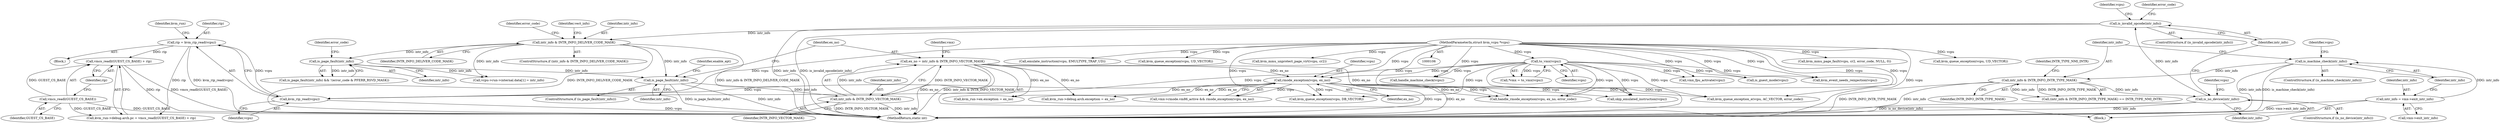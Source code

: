 digraph "0_linux_54a20552e1eae07aa240fa370a0293e006b5faed_0@API" {
"1000420" [label="(Call,vmcs_readl(GUEST_CS_BASE) + rip)"];
"1000421" [label="(Call,vmcs_readl(GUEST_CS_BASE))"];
"1000408" [label="(Call,rip = kvm_rip_read(vcpu))"];
"1000410" [label="(Call,kvm_rip_read(vcpu))"];
"1000310" [label="(Call,rmode_exception(vcpu, ex_no))"];
"1000112" [label="(Call,to_vmx(vcpu))"];
"1000107" [label="(MethodParameterIn,struct kvm_vcpu *vcpu)"];
"1000298" [label="(Call,ex_no = intr_info & INTR_INFO_VECTOR_MASK)"];
"1000300" [label="(Call,intr_info & INTR_INFO_VECTOR_MASK)"];
"1000273" [label="(Call,is_page_fault(intr_info))"];
"1000205" [label="(Call,is_page_fault(intr_info))"];
"1000191" [label="(Call,intr_info & INTR_INFO_DELIVER_CODE_MASK)"];
"1000161" [label="(Call,is_invalid_opcode(intr_info))"];
"1000153" [label="(Call,is_no_device(intr_info))"];
"1000146" [label="(Call,intr_info & INTR_INFO_INTR_TYPE_MASK)"];
"1000139" [label="(Call,is_machine_check(intr_info))"];
"1000133" [label="(Call,intr_info = vmx->exit_intr_info)"];
"1000292" [label="(Call,kvm_mmu_page_fault(vcpu, cr2, error_code, NULL, 0))"];
"1000182" [label="(Call,kvm_queue_exception(vcpu, UD_VECTOR))"];
"1000166" [label="(Identifier,vcpu)"];
"1000139" [label="(Call,is_machine_check(intr_info))"];
"1000188" [label="(Identifier,error_code)"];
"1000175" [label="(Call,emulate_instruction(vcpu, EMULTYPE_TRAP_UD))"];
"1000307" [label="(Identifier,vmx)"];
"1000134" [label="(Identifier,intr_info)"];
"1000311" [label="(Identifier,vcpu)"];
"1000314" [label="(Call,handle_rmode_exception(vcpu, ex_no, error_code))"];
"1000411" [label="(Identifier,vcpu)"];
"1000191" [label="(Call,intr_info & INTR_INFO_DELIVER_CODE_MASK)"];
"1000273" [label="(Call,is_page_fault(intr_info))"];
"1000422" [label="(Identifier,GUEST_CS_BASE)"];
"1000424" [label="(Call,kvm_run->debug.arch.exception = ex_no)"];
"1000143" [label="(Identifier,vcpu)"];
"1000416" [label="(Identifier,kvm_run)"];
"1000301" [label="(Identifier,intr_info)"];
"1000205" [label="(Call,is_page_fault(intr_info))"];
"1000206" [label="(Identifier,intr_info)"];
"1000277" [label="(Identifier,enable_ept)"];
"1000204" [label="(Call,is_page_fault(intr_info) && !(error_code & PFERR_RSVD_MASK))"];
"1000248" [label="(Call,vcpu->run->internal.data[1] = intr_info)"];
"1000157" [label="(Identifier,vcpu)"];
"1000140" [label="(Identifier,intr_info)"];
"1000165" [label="(Call,is_guest_mode(vcpu))"];
"1000110" [label="(Call,*vmx = to_vmx(vcpu))"];
"1000286" [label="(Call,kvm_event_needs_reinjection(vcpu))"];
"1000113" [label="(Identifier,vcpu)"];
"1000135" [label="(Call,vmx->exit_intr_info)"];
"1000190" [label="(ControlStructure,if (intr_info & INTR_INFO_DELIVER_CODE_MASK))"];
"1000161" [label="(Call,is_invalid_opcode(intr_info))"];
"1000142" [label="(Call,handle_machine_check(vcpu))"];
"1000156" [label="(Call,vmx_fpu_activate(vcpu))"];
"1000457" [label="(MethodReturn,static int)"];
"1000148" [label="(Identifier,INTR_INFO_INTR_TYPE_MASK)"];
"1000108" [label="(Block,)"];
"1000160" [label="(ControlStructure,if (is_invalid_opcode(intr_info)))"];
"1000147" [label="(Identifier,intr_info)"];
"1000298" [label="(Call,ex_no = intr_info & INTR_INFO_VECTOR_MASK)"];
"1000312" [label="(Identifier,ex_no)"];
"1000138" [label="(ControlStructure,if (is_machine_check(intr_info)))"];
"1000320" [label="(Block,)"];
"1000409" [label="(Identifier,rip)"];
"1000299" [label="(Identifier,ex_no)"];
"1000146" [label="(Call,intr_info & INTR_INFO_INTR_TYPE_MASK)"];
"1000300" [label="(Call,intr_info & INTR_INFO_VECTOR_MASK)"];
"1000410" [label="(Call,kvm_rip_read(vcpu))"];
"1000153" [label="(Call,is_no_device(intr_info))"];
"1000133" [label="(Call,intr_info = vmx->exit_intr_info)"];
"1000107" [label="(MethodParameterIn,struct kvm_vcpu *vcpu)"];
"1000162" [label="(Identifier,intr_info)"];
"1000421" [label="(Call,vmcs_readl(GUEST_CS_BASE))"];
"1000112" [label="(Call,to_vmx(vcpu))"];
"1000304" [label="(Call,vmx->rmode.vm86_active && rmode_exception(vcpu, ex_no))"];
"1000168" [label="(Call,kvm_queue_exception(vcpu, UD_VECTOR))"];
"1000322" [label="(Call,kvm_queue_exception_e(vcpu, AC_VECTOR, error_code))"];
"1000423" [label="(Identifier,rip)"];
"1000149" [label="(Identifier,INTR_TYPE_NMI_INTR)"];
"1000195" [label="(Identifier,error_code)"];
"1000272" [label="(ControlStructure,if (is_page_fault(intr_info)))"];
"1000201" [label="(Identifier,vect_info)"];
"1000154" [label="(Identifier,intr_info)"];
"1000408" [label="(Call,rip = kvm_rip_read(vcpu))"];
"1000288" [label="(Call,kvm_mmu_unprotect_page_virt(vcpu, cr2))"];
"1000274" [label="(Identifier,intr_info)"];
"1000420" [label="(Call,vmcs_readl(GUEST_CS_BASE) + rip)"];
"1000412" [label="(Call,kvm_run->debug.arch.pc = vmcs_readl(GUEST_CS_BASE) + rip)"];
"1000440" [label="(Call,kvm_run->ex.exception = ex_no)"];
"1000192" [label="(Identifier,intr_info)"];
"1000152" [label="(ControlStructure,if (is_no_device(intr_info)))"];
"1000209" [label="(Identifier,error_code)"];
"1000145" [label="(Call,(intr_info & INTR_INFO_INTR_TYPE_MASK) == INTR_TYPE_NMI_INTR)"];
"1000193" [label="(Identifier,INTR_INFO_DELIVER_CODE_MASK)"];
"1000310" [label="(Call,rmode_exception(vcpu, ex_no))"];
"1000302" [label="(Identifier,INTR_INFO_VECTOR_MASK)"];
"1000366" [label="(Call,kvm_queue_exception(vcpu, DB_VECTOR))"];
"1000364" [label="(Call,skip_emulated_instruction(vcpu))"];
"1000420" -> "1000412"  [label="AST: "];
"1000420" -> "1000423"  [label="CFG: "];
"1000421" -> "1000420"  [label="AST: "];
"1000423" -> "1000420"  [label="AST: "];
"1000412" -> "1000420"  [label="CFG: "];
"1000420" -> "1000457"  [label="DDG: rip"];
"1000420" -> "1000457"  [label="DDG: vmcs_readl(GUEST_CS_BASE)"];
"1000421" -> "1000420"  [label="DDG: GUEST_CS_BASE"];
"1000408" -> "1000420"  [label="DDG: rip"];
"1000421" -> "1000422"  [label="CFG: "];
"1000422" -> "1000421"  [label="AST: "];
"1000423" -> "1000421"  [label="CFG: "];
"1000421" -> "1000457"  [label="DDG: GUEST_CS_BASE"];
"1000421" -> "1000412"  [label="DDG: GUEST_CS_BASE"];
"1000408" -> "1000320"  [label="AST: "];
"1000408" -> "1000410"  [label="CFG: "];
"1000409" -> "1000408"  [label="AST: "];
"1000410" -> "1000408"  [label="AST: "];
"1000416" -> "1000408"  [label="CFG: "];
"1000408" -> "1000457"  [label="DDG: kvm_rip_read(vcpu)"];
"1000410" -> "1000408"  [label="DDG: vcpu"];
"1000408" -> "1000412"  [label="DDG: rip"];
"1000410" -> "1000411"  [label="CFG: "];
"1000411" -> "1000410"  [label="AST: "];
"1000410" -> "1000457"  [label="DDG: vcpu"];
"1000310" -> "1000410"  [label="DDG: vcpu"];
"1000112" -> "1000410"  [label="DDG: vcpu"];
"1000107" -> "1000410"  [label="DDG: vcpu"];
"1000310" -> "1000304"  [label="AST: "];
"1000310" -> "1000312"  [label="CFG: "];
"1000311" -> "1000310"  [label="AST: "];
"1000312" -> "1000310"  [label="AST: "];
"1000304" -> "1000310"  [label="CFG: "];
"1000310" -> "1000457"  [label="DDG: ex_no"];
"1000310" -> "1000457"  [label="DDG: vcpu"];
"1000310" -> "1000304"  [label="DDG: vcpu"];
"1000310" -> "1000304"  [label="DDG: ex_no"];
"1000112" -> "1000310"  [label="DDG: vcpu"];
"1000107" -> "1000310"  [label="DDG: vcpu"];
"1000298" -> "1000310"  [label="DDG: ex_no"];
"1000310" -> "1000314"  [label="DDG: vcpu"];
"1000310" -> "1000314"  [label="DDG: ex_no"];
"1000310" -> "1000322"  [label="DDG: vcpu"];
"1000310" -> "1000364"  [label="DDG: vcpu"];
"1000310" -> "1000366"  [label="DDG: vcpu"];
"1000310" -> "1000424"  [label="DDG: ex_no"];
"1000310" -> "1000440"  [label="DDG: ex_no"];
"1000112" -> "1000110"  [label="AST: "];
"1000112" -> "1000113"  [label="CFG: "];
"1000113" -> "1000112"  [label="AST: "];
"1000110" -> "1000112"  [label="CFG: "];
"1000112" -> "1000457"  [label="DDG: vcpu"];
"1000112" -> "1000110"  [label="DDG: vcpu"];
"1000107" -> "1000112"  [label="DDG: vcpu"];
"1000112" -> "1000142"  [label="DDG: vcpu"];
"1000112" -> "1000156"  [label="DDG: vcpu"];
"1000112" -> "1000165"  [label="DDG: vcpu"];
"1000112" -> "1000286"  [label="DDG: vcpu"];
"1000112" -> "1000314"  [label="DDG: vcpu"];
"1000112" -> "1000322"  [label="DDG: vcpu"];
"1000112" -> "1000364"  [label="DDG: vcpu"];
"1000112" -> "1000366"  [label="DDG: vcpu"];
"1000107" -> "1000106"  [label="AST: "];
"1000107" -> "1000457"  [label="DDG: vcpu"];
"1000107" -> "1000142"  [label="DDG: vcpu"];
"1000107" -> "1000156"  [label="DDG: vcpu"];
"1000107" -> "1000165"  [label="DDG: vcpu"];
"1000107" -> "1000168"  [label="DDG: vcpu"];
"1000107" -> "1000175"  [label="DDG: vcpu"];
"1000107" -> "1000182"  [label="DDG: vcpu"];
"1000107" -> "1000286"  [label="DDG: vcpu"];
"1000107" -> "1000288"  [label="DDG: vcpu"];
"1000107" -> "1000292"  [label="DDG: vcpu"];
"1000107" -> "1000314"  [label="DDG: vcpu"];
"1000107" -> "1000322"  [label="DDG: vcpu"];
"1000107" -> "1000364"  [label="DDG: vcpu"];
"1000107" -> "1000366"  [label="DDG: vcpu"];
"1000298" -> "1000108"  [label="AST: "];
"1000298" -> "1000300"  [label="CFG: "];
"1000299" -> "1000298"  [label="AST: "];
"1000300" -> "1000298"  [label="AST: "];
"1000307" -> "1000298"  [label="CFG: "];
"1000298" -> "1000457"  [label="DDG: ex_no"];
"1000298" -> "1000457"  [label="DDG: intr_info & INTR_INFO_VECTOR_MASK"];
"1000300" -> "1000298"  [label="DDG: intr_info"];
"1000300" -> "1000298"  [label="DDG: INTR_INFO_VECTOR_MASK"];
"1000298" -> "1000314"  [label="DDG: ex_no"];
"1000298" -> "1000424"  [label="DDG: ex_no"];
"1000298" -> "1000440"  [label="DDG: ex_no"];
"1000300" -> "1000302"  [label="CFG: "];
"1000301" -> "1000300"  [label="AST: "];
"1000302" -> "1000300"  [label="AST: "];
"1000300" -> "1000457"  [label="DDG: intr_info"];
"1000300" -> "1000457"  [label="DDG: INTR_INFO_VECTOR_MASK"];
"1000273" -> "1000300"  [label="DDG: intr_info"];
"1000273" -> "1000272"  [label="AST: "];
"1000273" -> "1000274"  [label="CFG: "];
"1000274" -> "1000273"  [label="AST: "];
"1000277" -> "1000273"  [label="CFG: "];
"1000299" -> "1000273"  [label="CFG: "];
"1000273" -> "1000457"  [label="DDG: intr_info"];
"1000273" -> "1000457"  [label="DDG: is_page_fault(intr_info)"];
"1000205" -> "1000273"  [label="DDG: intr_info"];
"1000191" -> "1000273"  [label="DDG: intr_info"];
"1000205" -> "1000204"  [label="AST: "];
"1000205" -> "1000206"  [label="CFG: "];
"1000206" -> "1000205"  [label="AST: "];
"1000209" -> "1000205"  [label="CFG: "];
"1000204" -> "1000205"  [label="CFG: "];
"1000205" -> "1000204"  [label="DDG: intr_info"];
"1000191" -> "1000205"  [label="DDG: intr_info"];
"1000205" -> "1000248"  [label="DDG: intr_info"];
"1000191" -> "1000190"  [label="AST: "];
"1000191" -> "1000193"  [label="CFG: "];
"1000192" -> "1000191"  [label="AST: "];
"1000193" -> "1000191"  [label="AST: "];
"1000195" -> "1000191"  [label="CFG: "];
"1000201" -> "1000191"  [label="CFG: "];
"1000191" -> "1000457"  [label="DDG: intr_info & INTR_INFO_DELIVER_CODE_MASK"];
"1000191" -> "1000457"  [label="DDG: INTR_INFO_DELIVER_CODE_MASK"];
"1000161" -> "1000191"  [label="DDG: intr_info"];
"1000191" -> "1000248"  [label="DDG: intr_info"];
"1000161" -> "1000160"  [label="AST: "];
"1000161" -> "1000162"  [label="CFG: "];
"1000162" -> "1000161"  [label="AST: "];
"1000166" -> "1000161"  [label="CFG: "];
"1000188" -> "1000161"  [label="CFG: "];
"1000161" -> "1000457"  [label="DDG: intr_info"];
"1000161" -> "1000457"  [label="DDG: is_invalid_opcode(intr_info)"];
"1000153" -> "1000161"  [label="DDG: intr_info"];
"1000153" -> "1000152"  [label="AST: "];
"1000153" -> "1000154"  [label="CFG: "];
"1000154" -> "1000153"  [label="AST: "];
"1000157" -> "1000153"  [label="CFG: "];
"1000162" -> "1000153"  [label="CFG: "];
"1000153" -> "1000457"  [label="DDG: is_no_device(intr_info)"];
"1000153" -> "1000457"  [label="DDG: intr_info"];
"1000146" -> "1000153"  [label="DDG: intr_info"];
"1000146" -> "1000145"  [label="AST: "];
"1000146" -> "1000148"  [label="CFG: "];
"1000147" -> "1000146"  [label="AST: "];
"1000148" -> "1000146"  [label="AST: "];
"1000149" -> "1000146"  [label="CFG: "];
"1000146" -> "1000457"  [label="DDG: INTR_INFO_INTR_TYPE_MASK"];
"1000146" -> "1000457"  [label="DDG: intr_info"];
"1000146" -> "1000145"  [label="DDG: intr_info"];
"1000146" -> "1000145"  [label="DDG: INTR_INFO_INTR_TYPE_MASK"];
"1000139" -> "1000146"  [label="DDG: intr_info"];
"1000139" -> "1000138"  [label="AST: "];
"1000139" -> "1000140"  [label="CFG: "];
"1000140" -> "1000139"  [label="AST: "];
"1000143" -> "1000139"  [label="CFG: "];
"1000147" -> "1000139"  [label="CFG: "];
"1000139" -> "1000457"  [label="DDG: is_machine_check(intr_info)"];
"1000139" -> "1000457"  [label="DDG: intr_info"];
"1000133" -> "1000139"  [label="DDG: intr_info"];
"1000133" -> "1000108"  [label="AST: "];
"1000133" -> "1000135"  [label="CFG: "];
"1000134" -> "1000133"  [label="AST: "];
"1000135" -> "1000133"  [label="AST: "];
"1000140" -> "1000133"  [label="CFG: "];
"1000133" -> "1000457"  [label="DDG: vmx->exit_intr_info"];
}
